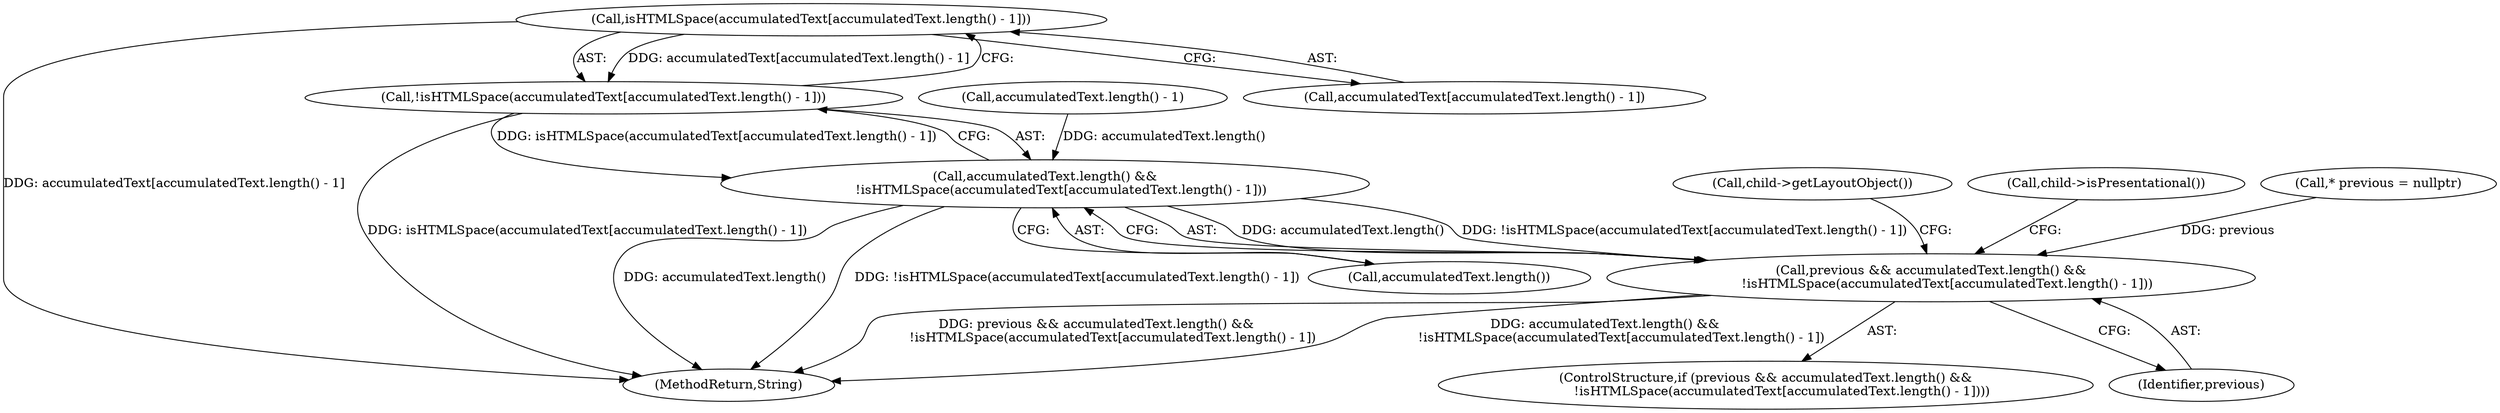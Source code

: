 digraph "0_Chrome_d27468a832d5316884bd02f459cbf493697fd7e1_20@array" {
"1000159" [label="(Call,isHTMLSpace(accumulatedText[accumulatedText.length() - 1]))"];
"1000158" [label="(Call,!isHTMLSpace(accumulatedText[accumulatedText.length() - 1]))"];
"1000156" [label="(Call,accumulatedText.length() &&\n        !isHTMLSpace(accumulatedText[accumulatedText.length() - 1]))"];
"1000154" [label="(Call,previous && accumulatedText.length() &&\n        !isHTMLSpace(accumulatedText[accumulatedText.length() - 1]))"];
"1000156" [label="(Call,accumulatedText.length() &&\n        !isHTMLSpace(accumulatedText[accumulatedText.length() - 1]))"];
"1000196" [label="(MethodReturn,String)"];
"1000155" [label="(Identifier,previous)"];
"1000159" [label="(Call,isHTMLSpace(accumulatedText[accumulatedText.length() - 1]))"];
"1000169" [label="(Call,child->getLayoutObject())"];
"1000154" [label="(Call,previous && accumulatedText.length() &&\n        !isHTMLSpace(accumulatedText[accumulatedText.length() - 1]))"];
"1000160" [label="(Call,accumulatedText[accumulatedText.length() - 1])"];
"1000162" [label="(Call,accumulatedText.length() - 1)"];
"1000175" [label="(Call,child->isPresentational())"];
"1000113" [label="(Call,* previous = nullptr)"];
"1000158" [label="(Call,!isHTMLSpace(accumulatedText[accumulatedText.length() - 1]))"];
"1000153" [label="(ControlStructure,if (previous && accumulatedText.length() &&\n        !isHTMLSpace(accumulatedText[accumulatedText.length() - 1])))"];
"1000157" [label="(Call,accumulatedText.length())"];
"1000159" -> "1000158"  [label="AST: "];
"1000159" -> "1000160"  [label="CFG: "];
"1000160" -> "1000159"  [label="AST: "];
"1000158" -> "1000159"  [label="CFG: "];
"1000159" -> "1000196"  [label="DDG: accumulatedText[accumulatedText.length() - 1]"];
"1000159" -> "1000158"  [label="DDG: accumulatedText[accumulatedText.length() - 1]"];
"1000158" -> "1000156"  [label="AST: "];
"1000156" -> "1000158"  [label="CFG: "];
"1000158" -> "1000196"  [label="DDG: isHTMLSpace(accumulatedText[accumulatedText.length() - 1])"];
"1000158" -> "1000156"  [label="DDG: isHTMLSpace(accumulatedText[accumulatedText.length() - 1])"];
"1000156" -> "1000154"  [label="AST: "];
"1000156" -> "1000157"  [label="CFG: "];
"1000157" -> "1000156"  [label="AST: "];
"1000154" -> "1000156"  [label="CFG: "];
"1000156" -> "1000196"  [label="DDG: accumulatedText.length()"];
"1000156" -> "1000196"  [label="DDG: !isHTMLSpace(accumulatedText[accumulatedText.length() - 1])"];
"1000156" -> "1000154"  [label="DDG: accumulatedText.length()"];
"1000156" -> "1000154"  [label="DDG: !isHTMLSpace(accumulatedText[accumulatedText.length() - 1])"];
"1000162" -> "1000156"  [label="DDG: accumulatedText.length()"];
"1000154" -> "1000153"  [label="AST: "];
"1000154" -> "1000155"  [label="CFG: "];
"1000155" -> "1000154"  [label="AST: "];
"1000169" -> "1000154"  [label="CFG: "];
"1000175" -> "1000154"  [label="CFG: "];
"1000154" -> "1000196"  [label="DDG: previous && accumulatedText.length() &&\n        !isHTMLSpace(accumulatedText[accumulatedText.length() - 1])"];
"1000154" -> "1000196"  [label="DDG: accumulatedText.length() &&\n        !isHTMLSpace(accumulatedText[accumulatedText.length() - 1])"];
"1000113" -> "1000154"  [label="DDG: previous"];
}

